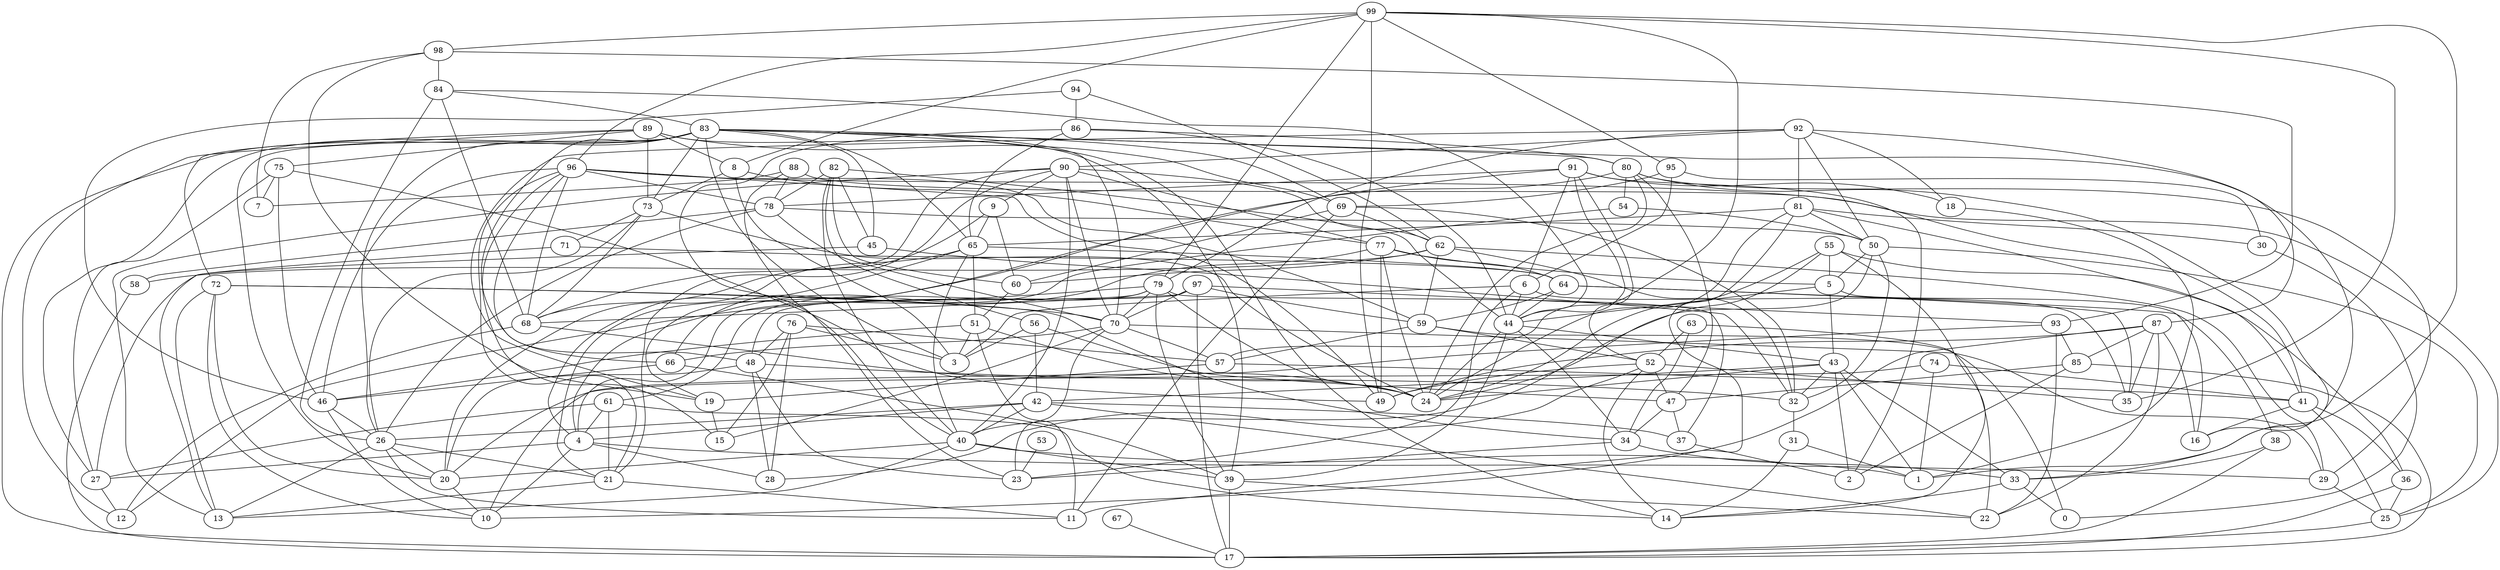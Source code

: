 digraph GG_graph {

subgraph G_graph {
edge [color = black]
"51" -> "46" [dir = none]
"54" -> "21" [dir = none]
"94" -> "46" [dir = none]
"73" -> "26" [dir = none]
"72" -> "13" [dir = none]
"71" -> "64" [dir = none]
"71" -> "13" [dir = none]
"48" -> "23" [dir = none]
"91" -> "2" [dir = none]
"91" -> "6" [dir = none]
"52" -> "35" [dir = none]
"21" -> "13" [dir = none]
"83" -> "45" [dir = none]
"83" -> "80" [dir = none]
"86" -> "44" [dir = none]
"32" -> "31" [dir = none]
"82" -> "40" [dir = none]
"89" -> "39" [dir = none]
"88" -> "23" [dir = none]
"97" -> "93" [dir = none]
"97" -> "59" [dir = none]
"97" -> "17" [dir = none]
"97" -> "70" [dir = none]
"42" -> "22" [dir = none]
"42" -> "4" [dir = none]
"80" -> "19" [dir = none]
"80" -> "24" [dir = none]
"87" -> "49" [dir = none]
"55" -> "36" [dir = none]
"55" -> "24" [dir = none]
"62" -> "60" [dir = none]
"92" -> "50" [dir = none]
"92" -> "18" [dir = none]
"92" -> "81" [dir = none]
"67" -> "17" [dir = none]
"59" -> "57" [dir = none]
"59" -> "0" [dir = none]
"84" -> "26" [dir = none]
"84" -> "83" [dir = none]
"58" -> "17" [dir = none]
"4" -> "28" [dir = none]
"4" -> "10" [dir = none]
"4" -> "29" [dir = none]
"74" -> "1" [dir = none]
"53" -> "23" [dir = none]
"90" -> "21" [dir = none]
"90" -> "62" [dir = none]
"90" -> "70" [dir = none]
"90" -> "77" [dir = none]
"90" -> "68" [dir = none]
"77" -> "5" [dir = none]
"77" -> "4" [dir = none]
"77" -> "49" [dir = none]
"38" -> "33" [dir = none]
"61" -> "27" [dir = none]
"61" -> "14" [dir = none]
"37" -> "2" [dir = none]
"78" -> "70" [dir = none]
"76" -> "3" [dir = none]
"76" -> "15" [dir = none]
"75" -> "7" [dir = none]
"75" -> "46" [dir = none]
"75" -> "49" [dir = none]
"9" -> "68" [dir = none]
"56" -> "47" [dir = none]
"79" -> "12" [dir = none]
"79" -> "61" [dir = none]
"79" -> "24" [dir = none]
"79" -> "70" [dir = none]
"81" -> "41" [dir = none]
"81" -> "30" [dir = none]
"81" -> "24" [dir = none]
"69" -> "11" [dir = none]
"69" -> "62" [dir = none]
"40" -> "1" [dir = none]
"63" -> "34" [dir = none]
"47" -> "34" [dir = none]
"96" -> "66" [dir = none]
"96" -> "78" [dir = none]
"43" -> "32" [dir = none]
"43" -> "33" [dir = none]
"41" -> "16" [dir = none]
"99" -> "35" [dir = none]
"99" -> "95" [dir = none]
"99" -> "1" [dir = none]
"99" -> "98" [dir = none]
"99" -> "49" [dir = none]
"29" -> "25" [dir = none]
"85" -> "2" [dir = none]
"70" -> "15" [dir = none]
"70" -> "23" [dir = none]
"6" -> "35" [dir = none]
"33" -> "14" [dir = none]
"8" -> "77" [dir = none]
"44" -> "39" [dir = none]
"44" -> "34" [dir = none]
"44" -> "24" [dir = none]
"65" -> "20" [dir = none]
"65" -> "4" [dir = none]
"99" -> "79" [dir = none]
"83" -> "69" [dir = none]
"72" -> "70" [dir = none]
"99" -> "57" [dir = none]
"34" -> "33" [dir = none]
"92" -> "90" [dir = none]
"96" -> "46" [dir = none]
"96" -> "21" [dir = none]
"48" -> "20" [dir = none]
"45" -> "27" [dir = none]
"98" -> "93" [dir = none]
"96" -> "68" [dir = none]
"79" -> "4" [dir = none]
"56" -> "3" [dir = none]
"42" -> "26" [dir = none]
"80" -> "54" [dir = none]
"6" -> "3" [dir = none]
"31" -> "14" [dir = none]
"59" -> "52" [dir = none]
"82" -> "60" [dir = none]
"92" -> "87" [dir = none]
"80" -> "47" [dir = none]
"89" -> "8" [dir = none]
"81" -> "65" [dir = none]
"84" -> "68" [dir = none]
"27" -> "12" [dir = none]
"80" -> "29" [dir = none]
"69" -> "32" [dir = none]
"26" -> "21" [dir = none]
"52" -> "28" [dir = none]
"50" -> "32" [dir = none]
"75" -> "27" [dir = none]
"82" -> "45" [dir = none]
"90" -> "40" [dir = none]
"97" -> "68" [dir = none]
"8" -> "73" [dir = none]
"52" -> "47" [dir = none]
"83" -> "14" [dir = none]
"98" -> "84" [dir = none]
"86" -> "65" [dir = none]
"76" -> "57" [dir = none]
"94" -> "86" [dir = none]
"55" -> "40" [dir = none]
"51" -> "11" [dir = none]
"94" -> "62" [dir = none]
"83" -> "20" [dir = none]
"83" -> "65" [dir = none]
"30" -> "0" [dir = none]
"41" -> "25" [dir = none]
"64" -> "35" [dir = none]
"64" -> "59" [dir = none]
"39" -> "22" [dir = none]
"79" -> "39" [dir = none]
"8" -> "3" [dir = none]
"79" -> "37" [dir = none]
"96" -> "25" [dir = none]
"62" -> "59" [dir = none]
"66" -> "39" [dir = none]
"74" -> "20" [dir = none]
"40" -> "13" [dir = none]
"64" -> "38" [dir = none]
"77" -> "24" [dir = none]
"46" -> "10" [dir = none]
"43" -> "2" [dir = none]
"62" -> "32" [dir = none]
"83" -> "3" [dir = none]
"52" -> "49" [dir = none]
"80" -> "33" [dir = none]
"39" -> "17" [dir = none]
"52" -> "14" [dir = none]
"43" -> "42" [dir = none]
"91" -> "52" [dir = none]
"65" -> "64" [dir = none]
"83" -> "16" [dir = none]
"83" -> "73" [dir = none]
"98" -> "19" [dir = none]
"61" -> "21" [dir = none]
"45" -> "32" [dir = none]
"44" -> "43" [dir = none]
"33" -> "0" [dir = none]
"50" -> "24" [dir = none]
"38" -> "17" [dir = none]
"48" -> "28" [dir = none]
"73" -> "71" [dir = none]
"5" -> "43" [dir = none]
"42" -> "40" [dir = none]
"86" -> "80" [dir = none]
"88" -> "41" [dir = none]
"55" -> "14" [dir = none]
"78" -> "58" [dir = none]
"76" -> "28" [dir = none]
"26" -> "13" [dir = none]
"66" -> "46" [dir = none]
"89" -> "69" [dir = none]
"18" -> "1" [dir = none]
"87" -> "16" [dir = none]
"96" -> "49" [dir = none]
"82" -> "44" [dir = none]
"50" -> "25" [dir = none]
"70" -> "66" [dir = none]
"74" -> "41" [dir = none]
"83" -> "27" [dir = none]
"87" -> "85" [dir = none]
"6" -> "44" [dir = none]
"82" -> "56" [dir = none]
"93" -> "10" [dir = none]
"91" -> "44" [dir = none]
"72" -> "34" [dir = none]
"93" -> "85" [dir = none]
"54" -> "50" [dir = none]
"51" -> "3" [dir = none]
"85" -> "17" [dir = none]
"95" -> "6" [dir = none]
"62" -> "29" [dir = none]
"57" -> "41" [dir = none]
"68" -> "24" [dir = none]
"41" -> "36" [dir = none]
"73" -> "68" [dir = none]
"36" -> "17" [dir = none]
"87" -> "22" [dir = none]
"87" -> "10" [dir = none]
"73" -> "24" [dir = none]
"9" -> "65" [dir = none]
"83" -> "26" [dir = none]
"82" -> "78" [dir = none]
"87" -> "35" [dir = none]
"69" -> "60" [dir = none]
"60" -> "51" [dir = none]
"99" -> "96" [dir = none]
"92" -> "79" [dir = none]
"70" -> "57" [dir = none]
"98" -> "7" [dir = none]
"4" -> "27" [dir = none]
"72" -> "10" [dir = none]
"20" -> "10" [dir = none]
"95" -> "69" [dir = none]
"46" -> "26" [dir = none]
"62" -> "58" [dir = none]
"81" -> "11" [dir = none]
"25" -> "17" [dir = none]
"83" -> "17" [dir = none]
"85" -> "47" [dir = none]
"93" -> "22" [dir = none]
"81" -> "50" [dir = none]
"64" -> "44" [dir = none]
"89" -> "72" [dir = none]
"91" -> "18" [dir = none]
"70" -> "29" [dir = none]
"50" -> "5" [dir = none]
"88" -> "7" [dir = none]
"5" -> "16" [dir = none]
"91" -> "66" [dir = none]
"19" -> "15" [dir = none]
"65" -> "51" [dir = none]
"51" -> "24" [dir = none]
"40" -> "39" [dir = none]
"83" -> "48" [dir = none]
"78" -> "26" [dir = none]
"57" -> "19" [dir = none]
"34" -> "23" [dir = none]
"31" -> "1" [dir = none]
"77" -> "64" [dir = none]
"90" -> "13" [dir = none]
"9" -> "60" [dir = none]
"65" -> "40" [dir = none]
"43" -> "24" [dir = none]
"76" -> "48" [dir = none]
"83" -> "70" [dir = none]
"36" -> "25" [dir = none]
"26" -> "11" [dir = none]
"99" -> "8" [dir = none]
"86" -> "40" [dir = none]
"92" -> "19" [dir = none]
"91" -> "78" [dir = none]
"5" -> "44" [dir = none]
"43" -> "1" [dir = none]
"61" -> "4" [dir = none]
"63" -> "22" [dir = none]
"95" -> "30" [dir = none]
"97" -> "48" [dir = none]
"78" -> "50" [dir = none]
"96" -> "59" [dir = none]
"72" -> "20" [dir = none]
"21" -> "11" [dir = none]
"26" -> "20" [dir = none]
"47" -> "37" [dir = none]
"56" -> "42" [dir = none]
"90" -> "9" [dir = none]
"89" -> "75" [dir = none]
"89" -> "12" [dir = none]
"6" -> "23" [dir = none]
"48" -> "32" [dir = none]
"89" -> "73" [dir = none]
"88" -> "78" [dir = none]
"68" -> "12" [dir = none]
"96" -> "15" [dir = none]
"55" -> "5" [dir = none]
"84" -> "44" [dir = none]
"40" -> "20" [dir = none]
"63" -> "52" [dir = none]
"42" -> "37" [dir = none]
}

}
